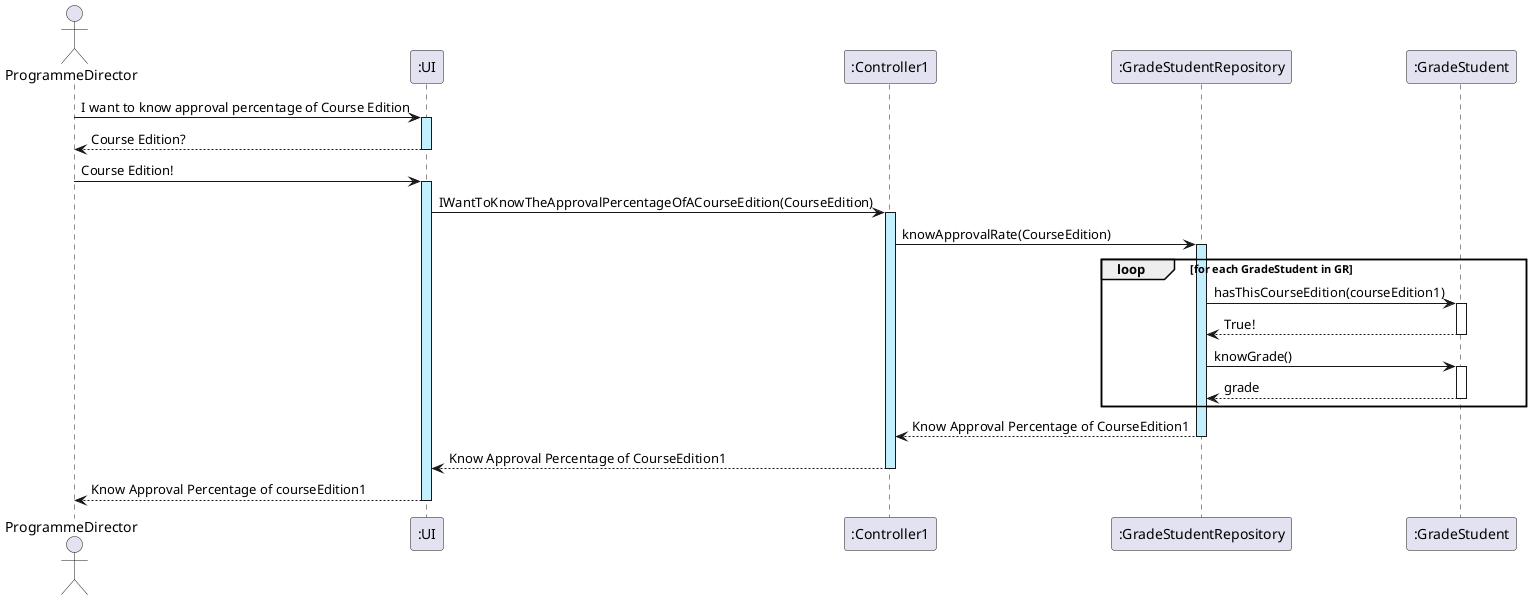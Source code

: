 @startuml
actor ProgrammeDirector
participant ":UI" as UI
participant ":Controller1" as KA
participant ":GradeStudentRepository" as GR
participant ":GradeStudent" as GradeStudent


ProgrammeDirector -> UI ++ #application: I want to know approval percentage of Course Edition
UI --> ProgrammeDirector -- : Course Edition?
ProgrammeDirector -> UI ++ #application: Course Edition!
UI -> KA ++ #application : IWantToKnowTheApprovalPercentageOfACourseEdition(CourseEdition)
KA -> GR ++ #application : knowApprovalRate(CourseEdition)



loop for each GradeStudent in GR
    GR -> GradeStudent : hasThisCourseEdition(courseEdition1)
    activate GradeStudent
    GradeStudent --> GR : True!
    deactivate GradeStudent

    GR -> GradeStudent : knowGrade()
    activate GradeStudent
    GradeStudent --> GR : grade
    deactivate GradeStudent
end


GR --> KA --: Know Approval Percentage of CourseEdition1
KA --> UI --: Know Approval Percentage of CourseEdition1
UI --> ProgrammeDirector --: Know Approval Percentage of courseEdition1

@enduml